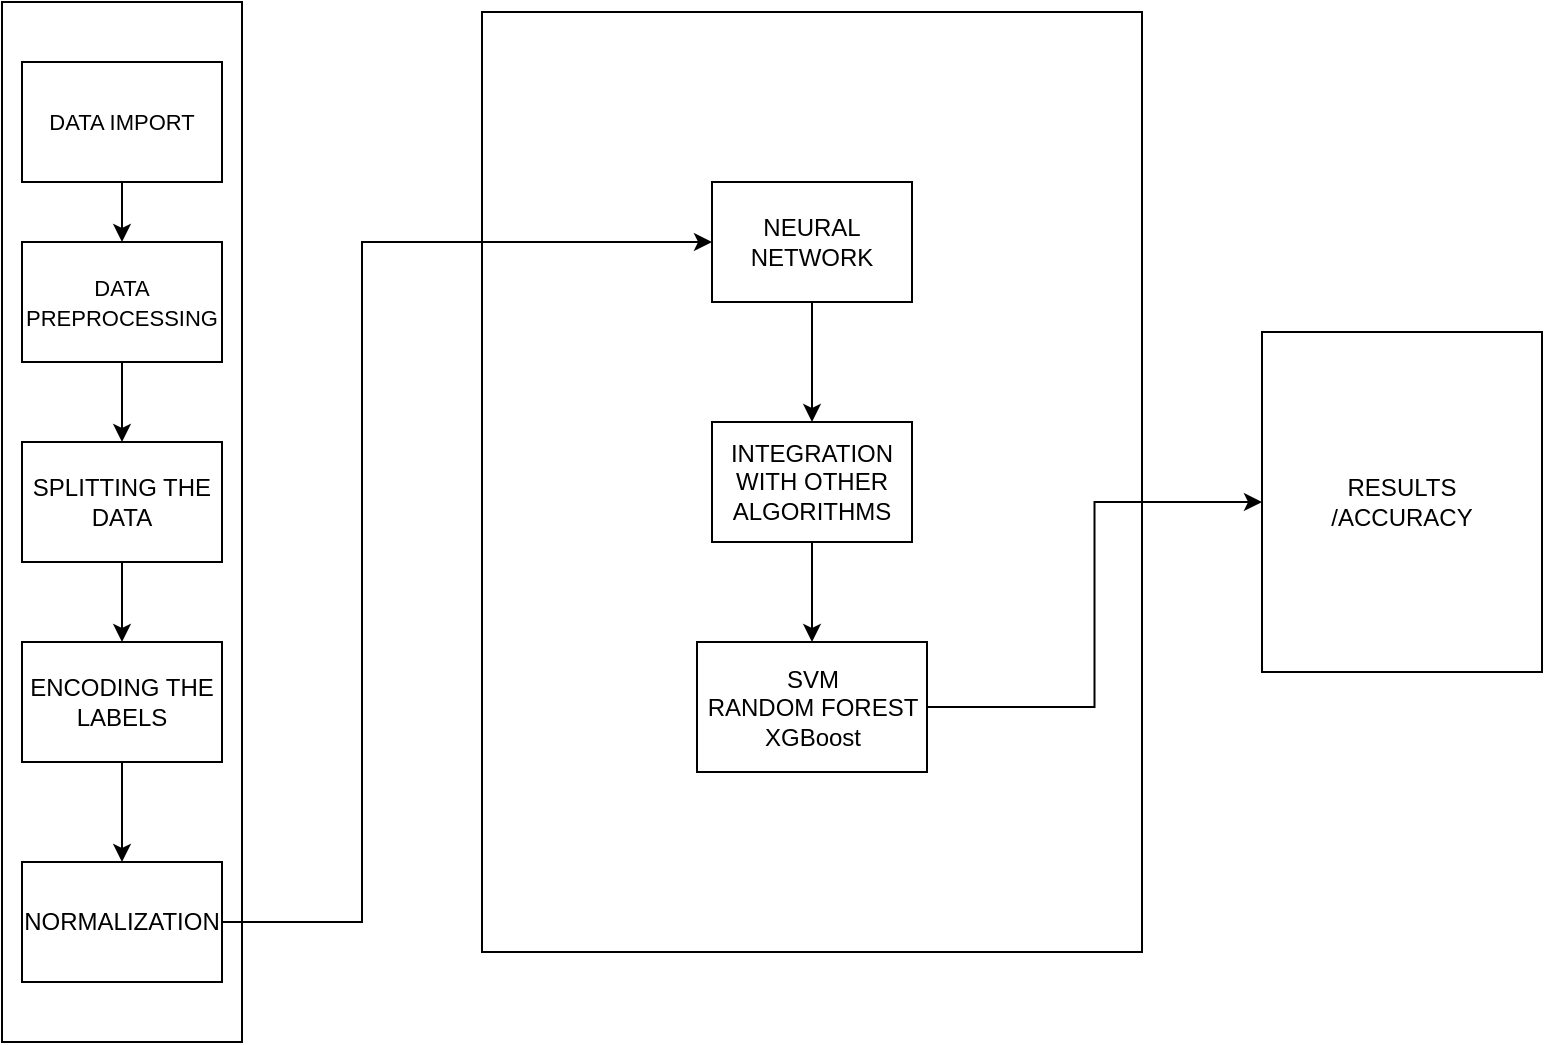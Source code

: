 <mxfile version="21.2.9" type="github">
  <diagram name="Page-1" id="0iD87HOJJxTmmZAx04AH">
    <mxGraphModel dx="1304" dy="695" grid="1" gridSize="10" guides="1" tooltips="1" connect="1" arrows="1" fold="1" page="1" pageScale="1" pageWidth="850" pageHeight="1100" math="0" shadow="0">
      <root>
        <mxCell id="0" />
        <mxCell id="1" parent="0" />
        <mxCell id="vv_lI9f2yja5XzkncFbN-3" value="" style="rounded=0;whiteSpace=wrap;html=1;" vertex="1" parent="1">
          <mxGeometry x="60" y="80" width="120" height="520" as="geometry" />
        </mxCell>
        <mxCell id="vv_lI9f2yja5XzkncFbN-9" style="edgeStyle=orthogonalEdgeStyle;rounded=0;orthogonalLoop=1;jettySize=auto;html=1;entryX=0.5;entryY=0;entryDx=0;entryDy=0;" edge="1" parent="1" source="vv_lI9f2yja5XzkncFbN-4" target="vv_lI9f2yja5XzkncFbN-5">
          <mxGeometry relative="1" as="geometry" />
        </mxCell>
        <mxCell id="vv_lI9f2yja5XzkncFbN-4" value="&lt;font style=&quot;font-size: 11px;&quot;&gt;DATA IMPORT&lt;/font&gt;" style="rounded=0;whiteSpace=wrap;html=1;" vertex="1" parent="1">
          <mxGeometry x="70" y="110" width="100" height="60" as="geometry" />
        </mxCell>
        <mxCell id="vv_lI9f2yja5XzkncFbN-17" style="edgeStyle=orthogonalEdgeStyle;rounded=0;orthogonalLoop=1;jettySize=auto;html=1;entryX=0.5;entryY=0;entryDx=0;entryDy=0;" edge="1" parent="1" source="vv_lI9f2yja5XzkncFbN-5" target="vv_lI9f2yja5XzkncFbN-6">
          <mxGeometry relative="1" as="geometry" />
        </mxCell>
        <mxCell id="vv_lI9f2yja5XzkncFbN-5" value="&lt;font style=&quot;font-size: 11px;&quot;&gt;DATA PREPROCESSING&lt;/font&gt;" style="rounded=0;whiteSpace=wrap;html=1;" vertex="1" parent="1">
          <mxGeometry x="70" y="200" width="100" height="60" as="geometry" />
        </mxCell>
        <mxCell id="vv_lI9f2yja5XzkncFbN-18" style="edgeStyle=orthogonalEdgeStyle;rounded=0;orthogonalLoop=1;jettySize=auto;html=1;" edge="1" parent="1" source="vv_lI9f2yja5XzkncFbN-6" target="vv_lI9f2yja5XzkncFbN-7">
          <mxGeometry relative="1" as="geometry" />
        </mxCell>
        <mxCell id="vv_lI9f2yja5XzkncFbN-6" value="SPLITTING THE DATA" style="rounded=0;whiteSpace=wrap;html=1;" vertex="1" parent="1">
          <mxGeometry x="70" y="300" width="100" height="60" as="geometry" />
        </mxCell>
        <mxCell id="vv_lI9f2yja5XzkncFbN-20" style="edgeStyle=orthogonalEdgeStyle;rounded=0;orthogonalLoop=1;jettySize=auto;html=1;entryX=0.5;entryY=0;entryDx=0;entryDy=0;" edge="1" parent="1" source="vv_lI9f2yja5XzkncFbN-7" target="vv_lI9f2yja5XzkncFbN-8">
          <mxGeometry relative="1" as="geometry" />
        </mxCell>
        <mxCell id="vv_lI9f2yja5XzkncFbN-7" value="ENCODING THE LABELS" style="rounded=0;whiteSpace=wrap;html=1;" vertex="1" parent="1">
          <mxGeometry x="70" y="400" width="100" height="60" as="geometry" />
        </mxCell>
        <mxCell id="vv_lI9f2yja5XzkncFbN-30" style="edgeStyle=orthogonalEdgeStyle;rounded=0;orthogonalLoop=1;jettySize=auto;html=1;entryX=0;entryY=0.5;entryDx=0;entryDy=0;" edge="1" parent="1" source="vv_lI9f2yja5XzkncFbN-8" target="vv_lI9f2yja5XzkncFbN-11">
          <mxGeometry relative="1" as="geometry">
            <Array as="points">
              <mxPoint x="240" y="540" />
              <mxPoint x="240" y="200" />
            </Array>
          </mxGeometry>
        </mxCell>
        <mxCell id="vv_lI9f2yja5XzkncFbN-8" value="NORMALIZATION" style="rounded=0;whiteSpace=wrap;html=1;" vertex="1" parent="1">
          <mxGeometry x="70" y="510" width="100" height="60" as="geometry" />
        </mxCell>
        <mxCell id="vv_lI9f2yja5XzkncFbN-10" value="" style="rounded=0;whiteSpace=wrap;html=1;" vertex="1" parent="1">
          <mxGeometry x="300" y="85" width="330" height="470" as="geometry" />
        </mxCell>
        <mxCell id="vv_lI9f2yja5XzkncFbN-35" style="edgeStyle=orthogonalEdgeStyle;rounded=0;orthogonalLoop=1;jettySize=auto;html=1;" edge="1" parent="1" source="vv_lI9f2yja5XzkncFbN-11" target="vv_lI9f2yja5XzkncFbN-15">
          <mxGeometry relative="1" as="geometry" />
        </mxCell>
        <mxCell id="vv_lI9f2yja5XzkncFbN-11" value="NEURAL NETWORK" style="rounded=0;whiteSpace=wrap;html=1;" vertex="1" parent="1">
          <mxGeometry x="415" y="170" width="100" height="60" as="geometry" />
        </mxCell>
        <mxCell id="vv_lI9f2yja5XzkncFbN-37" style="edgeStyle=orthogonalEdgeStyle;rounded=0;orthogonalLoop=1;jettySize=auto;html=1;" edge="1" parent="1" source="vv_lI9f2yja5XzkncFbN-12" target="vv_lI9f2yja5XzkncFbN-16">
          <mxGeometry relative="1" as="geometry" />
        </mxCell>
        <mxCell id="vv_lI9f2yja5XzkncFbN-12" value="&lt;div&gt;SVM&lt;/div&gt;&lt;div&gt;RANDOM FOREST&lt;/div&gt;&lt;div&gt;XGBoost&lt;br&gt;&lt;/div&gt;" style="rounded=0;whiteSpace=wrap;html=1;" vertex="1" parent="1">
          <mxGeometry x="407.5" y="400" width="115" height="65" as="geometry" />
        </mxCell>
        <mxCell id="vv_lI9f2yja5XzkncFbN-36" style="edgeStyle=orthogonalEdgeStyle;rounded=0;orthogonalLoop=1;jettySize=auto;html=1;" edge="1" parent="1" source="vv_lI9f2yja5XzkncFbN-15" target="vv_lI9f2yja5XzkncFbN-12">
          <mxGeometry relative="1" as="geometry" />
        </mxCell>
        <mxCell id="vv_lI9f2yja5XzkncFbN-15" value="&lt;div&gt;INTEGRATION&lt;/div&gt;&lt;div&gt;WITH OTHER ALGORITHMS&lt;br&gt;&lt;/div&gt;" style="rounded=0;whiteSpace=wrap;html=1;" vertex="1" parent="1">
          <mxGeometry x="415" y="290" width="100" height="60" as="geometry" />
        </mxCell>
        <mxCell id="vv_lI9f2yja5XzkncFbN-16" value="&lt;div&gt;RESULTS&lt;/div&gt;&lt;div&gt;/ACCURACY&lt;/div&gt;" style="rounded=0;whiteSpace=wrap;html=1;" vertex="1" parent="1">
          <mxGeometry x="690" y="245" width="140" height="170" as="geometry" />
        </mxCell>
        <mxCell id="vv_lI9f2yja5XzkncFbN-34" value="" style="endArrow=classic;html=1;rounded=0;" edge="1" parent="1" target="vv_lI9f2yja5XzkncFbN-11">
          <mxGeometry width="50" height="50" relative="1" as="geometry">
            <mxPoint x="300" y="200" as="sourcePoint" />
            <mxPoint x="350" y="150" as="targetPoint" />
          </mxGeometry>
        </mxCell>
      </root>
    </mxGraphModel>
  </diagram>
</mxfile>
